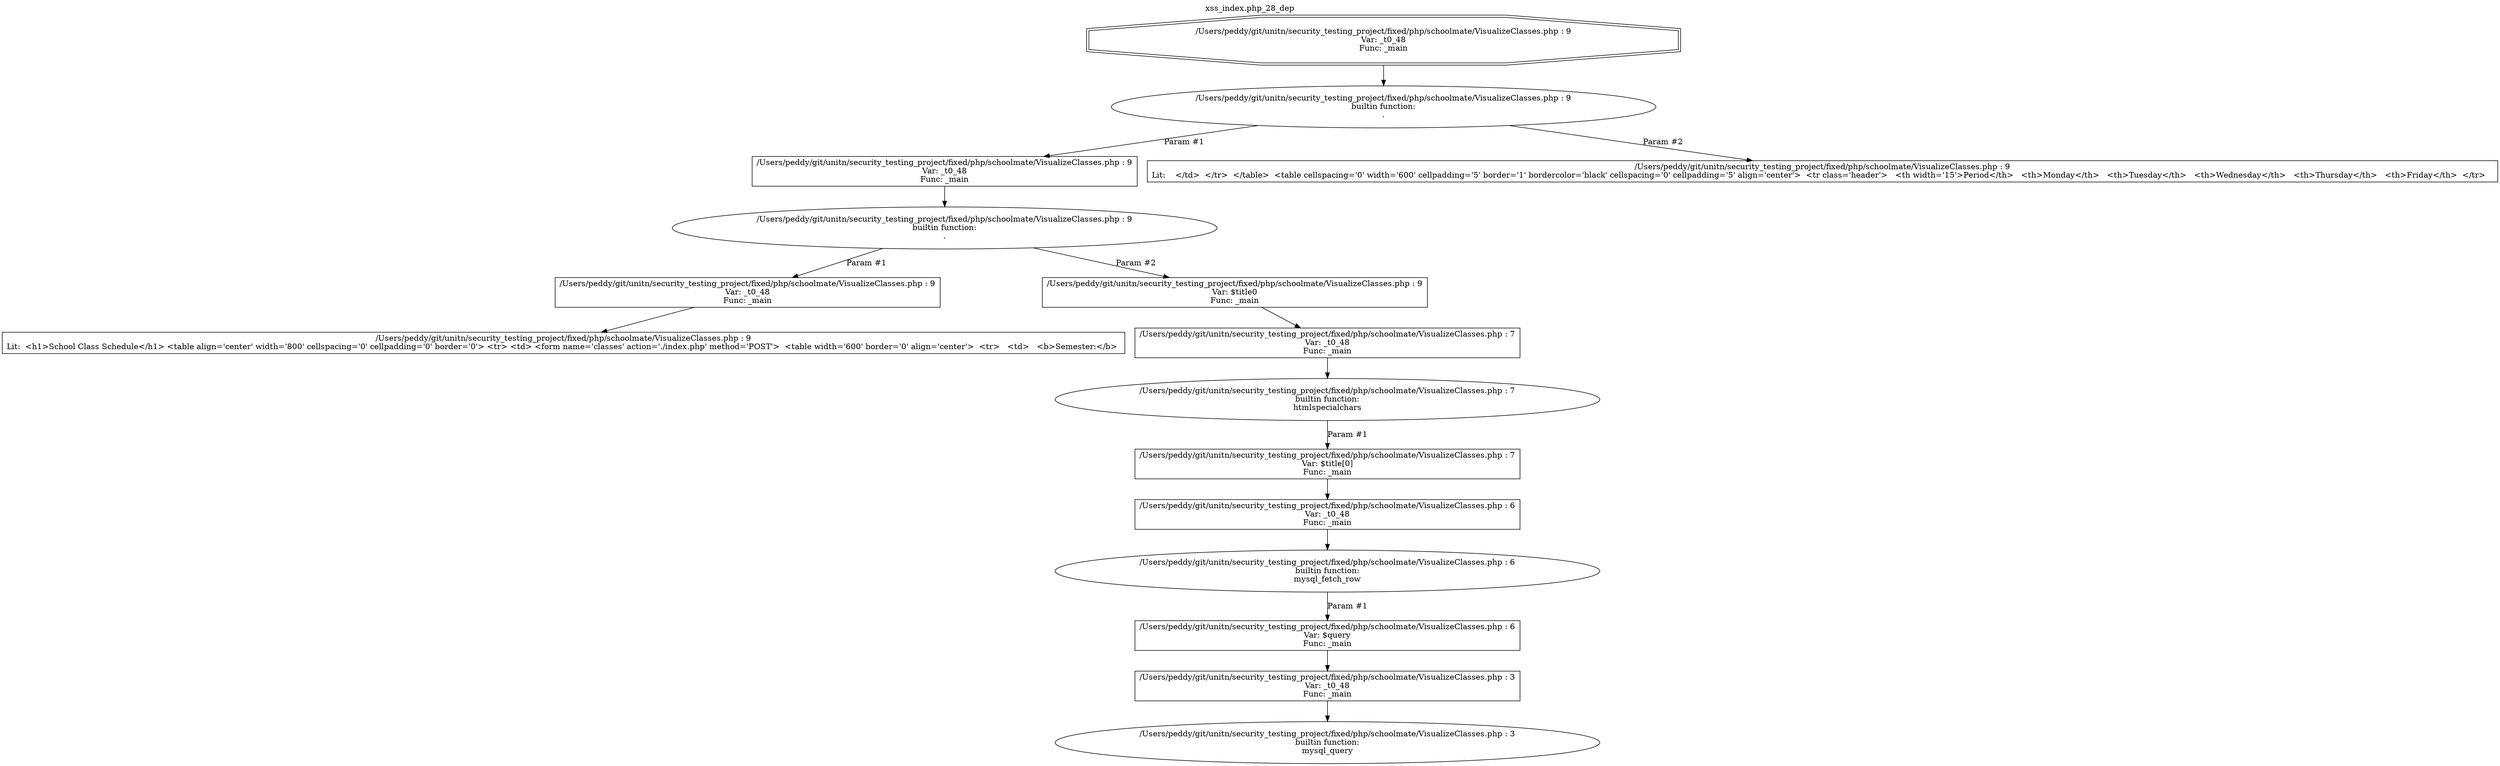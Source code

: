digraph cfg {
  label="xss_index.php_28_dep";
  labelloc=t;
  n1 [shape=doubleoctagon, label="/Users/peddy/git/unitn/security_testing_project/fixed/php/schoolmate/VisualizeClasses.php : 9\nVar: _t0_48\nFunc: _main\n"];
  n2 [shape=ellipse, label="/Users/peddy/git/unitn/security_testing_project/fixed/php/schoolmate/VisualizeClasses.php : 9\nbuiltin function:\n.\n"];
  n3 [shape=box, label="/Users/peddy/git/unitn/security_testing_project/fixed/php/schoolmate/VisualizeClasses.php : 9\nVar: _t0_48\nFunc: _main\n"];
  n4 [shape=ellipse, label="/Users/peddy/git/unitn/security_testing_project/fixed/php/schoolmate/VisualizeClasses.php : 9\nbuiltin function:\n.\n"];
  n5 [shape=box, label="/Users/peddy/git/unitn/security_testing_project/fixed/php/schoolmate/VisualizeClasses.php : 9\nVar: _t0_48\nFunc: _main\n"];
  n6 [shape=box, label="/Users/peddy/git/unitn/security_testing_project/fixed/php/schoolmate/VisualizeClasses.php : 9\nLit:  <h1>School Class Schedule</h1> <table align='center' width='800' cellspacing='0' cellpadding='0' border='0'> <tr> <td> <form name='classes' action='./index.php' method='POST'>  <table width='600' border='0' align='center'>  <tr>   <td>   <b>Semester:</b> \n"];
  n7 [shape=box, label="/Users/peddy/git/unitn/security_testing_project/fixed/php/schoolmate/VisualizeClasses.php : 9\nVar: $title0\nFunc: _main\n"];
  n8 [shape=box, label="/Users/peddy/git/unitn/security_testing_project/fixed/php/schoolmate/VisualizeClasses.php : 7\nVar: _t0_48\nFunc: _main\n"];
  n9 [shape=ellipse, label="/Users/peddy/git/unitn/security_testing_project/fixed/php/schoolmate/VisualizeClasses.php : 7\nbuiltin function:\nhtmlspecialchars\n"];
  n10 [shape=box, label="/Users/peddy/git/unitn/security_testing_project/fixed/php/schoolmate/VisualizeClasses.php : 7\nVar: $title[0]\nFunc: _main\n"];
  n11 [shape=box, label="/Users/peddy/git/unitn/security_testing_project/fixed/php/schoolmate/VisualizeClasses.php : 6\nVar: _t0_48\nFunc: _main\n"];
  n12 [shape=ellipse, label="/Users/peddy/git/unitn/security_testing_project/fixed/php/schoolmate/VisualizeClasses.php : 6\nbuiltin function:\nmysql_fetch_row\n"];
  n13 [shape=box, label="/Users/peddy/git/unitn/security_testing_project/fixed/php/schoolmate/VisualizeClasses.php : 6\nVar: $query\nFunc: _main\n"];
  n14 [shape=box, label="/Users/peddy/git/unitn/security_testing_project/fixed/php/schoolmate/VisualizeClasses.php : 3\nVar: _t0_48\nFunc: _main\n"];
  n15 [shape=ellipse, label="/Users/peddy/git/unitn/security_testing_project/fixed/php/schoolmate/VisualizeClasses.php : 3\nbuiltin function:\nmysql_query\n"];
  n16 [shape=box, label="/Users/peddy/git/unitn/security_testing_project/fixed/php/schoolmate/VisualizeClasses.php : 9\nLit:    </td>  </tr>  </table>  <table cellspacing='0' width='600' cellpadding='5' border='1' bordercolor='black' cellspacing='0' cellpadding='5' align='center'>  <tr class='header'>   <th width='15'>Period</th>   <th>Monday</th>   <th>Tuesday</th>   <th>Wednesday</th>   <th>Thursday</th>   <th>Friday</th>  </tr>   \n"];
  n1 -> n2;
  n3 -> n4;
  n5 -> n6;
  n4 -> n5[label="Param #1"];
  n4 -> n7[label="Param #2"];
  n8 -> n9;
  n11 -> n12;
  n14 -> n15;
  n13 -> n14;
  n12 -> n13[label="Param #1"];
  n10 -> n11;
  n9 -> n10[label="Param #1"];
  n7 -> n8;
  n2 -> n3[label="Param #1"];
  n2 -> n16[label="Param #2"];
}
